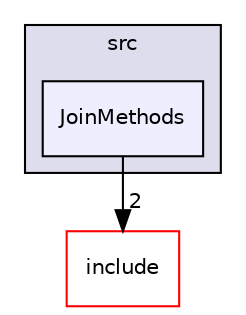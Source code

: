 digraph "src/JoinMethods" {
  compound=true
  node [ fontsize="10", fontname="Helvetica"];
  edge [ labelfontsize="10", labelfontname="Helvetica"];
  subgraph clusterdir_68267d1309a1af8e8297ef4c3efbcdba {
    graph [ bgcolor="#ddddee", pencolor="black", label="src" fontname="Helvetica", fontsize="10", URL="dir_68267d1309a1af8e8297ef4c3efbcdba.html"]
  dir_c983c079f55e2f3ea8ee47ccc0c3c27b [shape=box, label="JoinMethods", style="filled", fillcolor="#eeeeff", pencolor="black", URL="dir_c983c079f55e2f3ea8ee47ccc0c3c27b.html"];
  }
  dir_d44c64559bbebec7f509842c48db8b23 [shape=box label="include" fillcolor="white" style="filled" color="red" URL="dir_d44c64559bbebec7f509842c48db8b23.html"];
  dir_c983c079f55e2f3ea8ee47ccc0c3c27b->dir_d44c64559bbebec7f509842c48db8b23 [headlabel="2", labeldistance=1.5 headhref="dir_000010_000002.html"];
}
